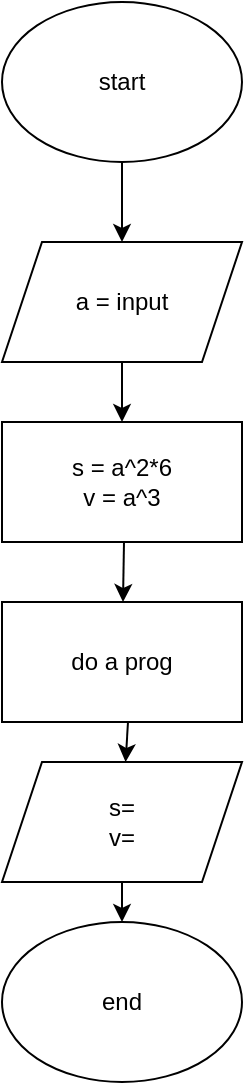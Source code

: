 <mxfile version="13.9.7" type="device"><diagram id="ujJ-mP3sOKs8rCPt3oTs" name="Page-1"><mxGraphModel dx="1038" dy="600" grid="1" gridSize="10" guides="1" tooltips="1" connect="1" arrows="1" fold="1" page="1" pageScale="1" pageWidth="827" pageHeight="1169" math="0" shadow="0"><root><mxCell id="0"/><mxCell id="1" parent="0"/><mxCell id="T4_MbI7b3SM1yJ5tVa5z-1" value="start" style="ellipse;whiteSpace=wrap;html=1;" vertex="1" parent="1"><mxGeometry x="340" y="50" width="120" height="80" as="geometry"/></mxCell><mxCell id="T4_MbI7b3SM1yJ5tVa5z-2" value="a = input" style="shape=parallelogram;perimeter=parallelogramPerimeter;whiteSpace=wrap;html=1;fixedSize=1;" vertex="1" parent="1"><mxGeometry x="340" y="170" width="120" height="60" as="geometry"/></mxCell><mxCell id="T4_MbI7b3SM1yJ5tVa5z-3" value="s = a^2*6&lt;br&gt;v = a^3" style="rounded=0;whiteSpace=wrap;html=1;" vertex="1" parent="1"><mxGeometry x="340" y="260" width="120" height="60" as="geometry"/></mxCell><mxCell id="T4_MbI7b3SM1yJ5tVa5z-4" value="do a prog" style="rounded=0;whiteSpace=wrap;html=1;" vertex="1" parent="1"><mxGeometry x="340" y="350" width="120" height="60" as="geometry"/></mxCell><mxCell id="T4_MbI7b3SM1yJ5tVa5z-5" value="s=&lt;br&gt;v=" style="shape=parallelogram;perimeter=parallelogramPerimeter;whiteSpace=wrap;html=1;fixedSize=1;" vertex="1" parent="1"><mxGeometry x="340" y="430" width="120" height="60" as="geometry"/></mxCell><mxCell id="T4_MbI7b3SM1yJ5tVa5z-6" value="end" style="ellipse;whiteSpace=wrap;html=1;" vertex="1" parent="1"><mxGeometry x="340" y="510" width="120" height="80" as="geometry"/></mxCell><mxCell id="T4_MbI7b3SM1yJ5tVa5z-7" value="" style="endArrow=classic;html=1;exitX=0.5;exitY=1;exitDx=0;exitDy=0;entryX=0.5;entryY=0;entryDx=0;entryDy=0;" edge="1" parent="1" source="T4_MbI7b3SM1yJ5tVa5z-1" target="T4_MbI7b3SM1yJ5tVa5z-2"><mxGeometry width="50" height="50" relative="1" as="geometry"><mxPoint x="390" y="330" as="sourcePoint"/><mxPoint x="440" y="280" as="targetPoint"/></mxGeometry></mxCell><mxCell id="T4_MbI7b3SM1yJ5tVa5z-8" value="" style="endArrow=classic;html=1;entryX=0.5;entryY=0;entryDx=0;entryDy=0;" edge="1" parent="1" target="T4_MbI7b3SM1yJ5tVa5z-3"><mxGeometry width="50" height="50" relative="1" as="geometry"><mxPoint x="400" y="230" as="sourcePoint"/><mxPoint x="410" y="180" as="targetPoint"/></mxGeometry></mxCell><mxCell id="T4_MbI7b3SM1yJ5tVa5z-10" value="" style="endArrow=classic;html=1;" edge="1" parent="1" target="T4_MbI7b3SM1yJ5tVa5z-4"><mxGeometry width="50" height="50" relative="1" as="geometry"><mxPoint x="401" y="320" as="sourcePoint"/><mxPoint x="410" y="270" as="targetPoint"/></mxGeometry></mxCell><mxCell id="T4_MbI7b3SM1yJ5tVa5z-11" value="" style="endArrow=classic;html=1;" edge="1" parent="1" target="T4_MbI7b3SM1yJ5tVa5z-5"><mxGeometry width="50" height="50" relative="1" as="geometry"><mxPoint x="403" y="410" as="sourcePoint"/><mxPoint x="410.5" y="360" as="targetPoint"/></mxGeometry></mxCell><mxCell id="T4_MbI7b3SM1yJ5tVa5z-12" value="" style="endArrow=classic;html=1;entryX=0.5;entryY=0;entryDx=0;entryDy=0;" edge="1" parent="1" target="T4_MbI7b3SM1yJ5tVa5z-6"><mxGeometry width="50" height="50" relative="1" as="geometry"><mxPoint x="400" y="490" as="sourcePoint"/><mxPoint x="411.8" y="440" as="targetPoint"/></mxGeometry></mxCell></root></mxGraphModel></diagram></mxfile>
